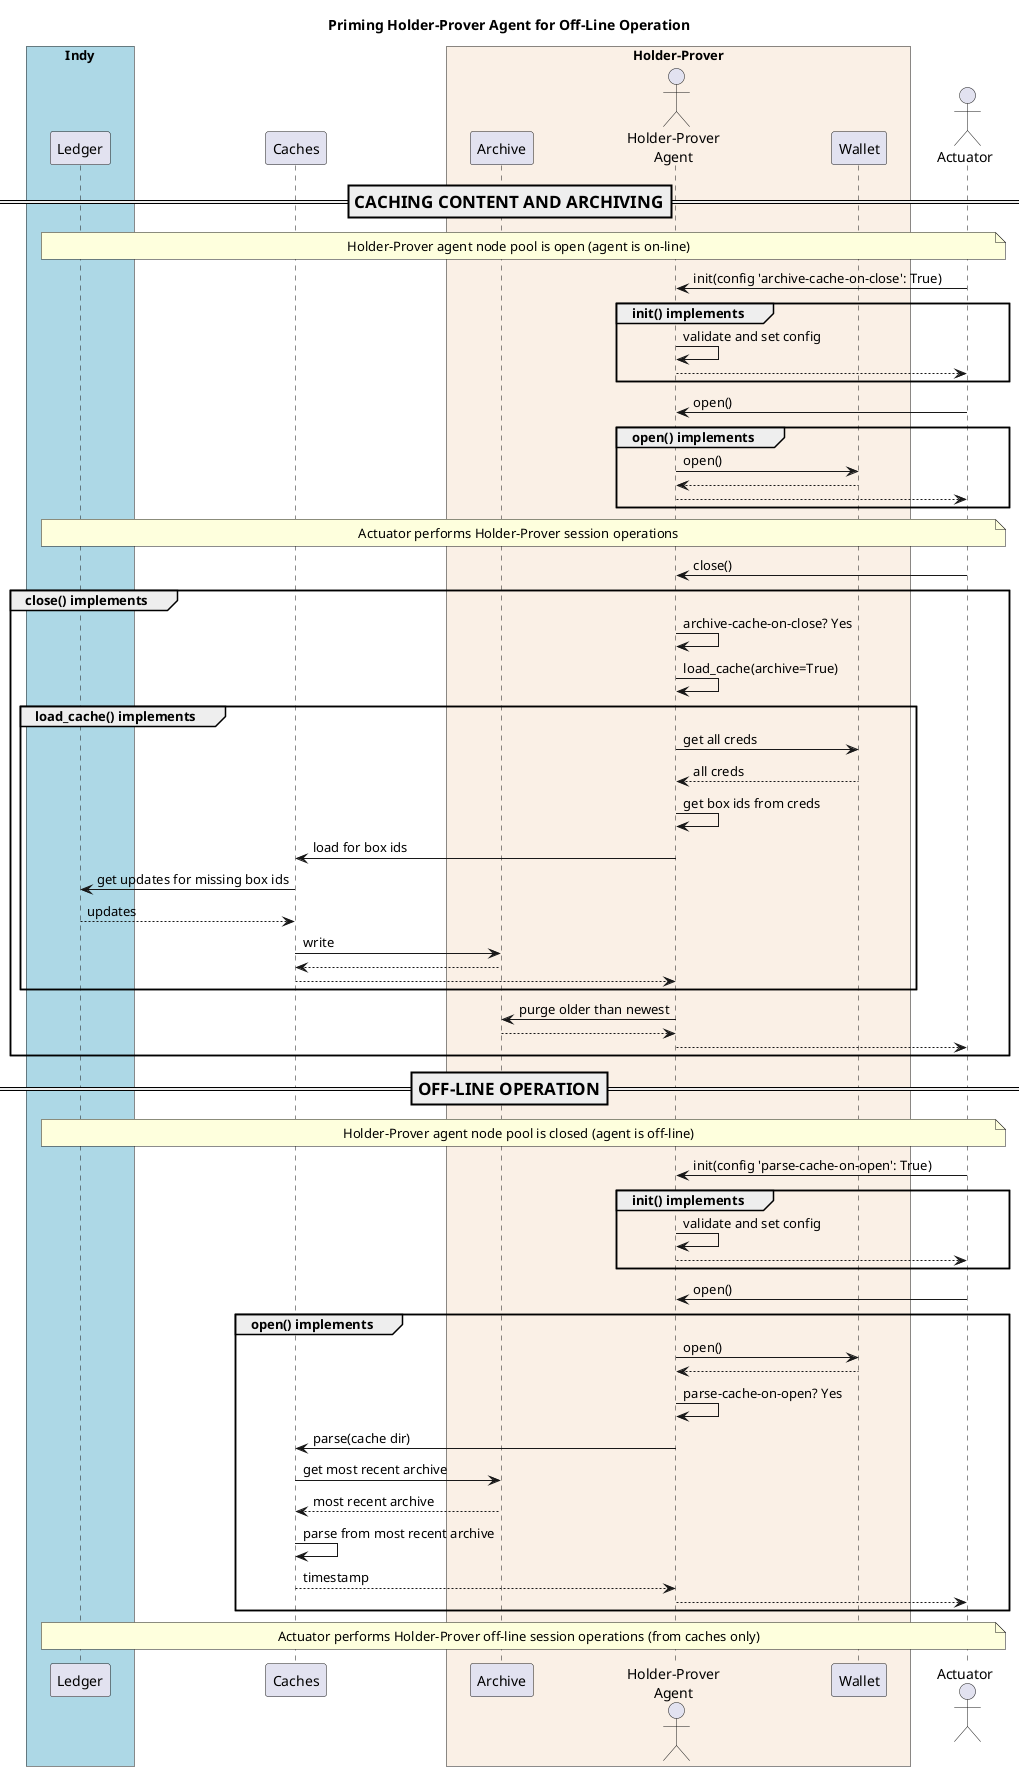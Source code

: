 @startuml
/'
Copyright 2017-2018 Government of Canada - Public Services and Procurement Canada - buyandsell.gc.ca

Licensed under the Apache License, Version 2.0 (the "License");
you may not use this file except in compliance with the License.
You may obtain a copy of the License at

http://www.apache.org/licenses/LICENSE-2.0

Unless required by applicable law or agreed to in writing, software
distributed under the License is distributed on an "AS IS" BASIS,
WITHOUT WARRANTIES OR CONDITIONS OF ANY KIND, either express or implied.
See the License for the specific language governing permissions and
limitations under the License.
'/

skinparam ParticipantPadding 20
skinparam BoxPadding 20

title Priming Holder-Prover Agent for Off-Line Operation

box "Indy" #LightBlue
    participant "Ledger" as ledger
endbox

participant "Caches" as caches
box "Holder-Prover" #Linen
    participant "Archive" as archive
    actor "Holder-Prover\nAgent" as hpag
    participant "Wallet" as wallet
endbox

actor "Actuator" as ator

=== CACHING CONTENT AND ARCHIVING ==
note over ledger, ator
    Holder-Prover agent node pool is open (agent is on-line)
endnote

ator -> hpag: init(config 'archive-cache-on-close': True)
group init() implements
    hpag -> hpag: validate and set config
    hpag --> ator:
end
ator -> hpag: open()
group open() implements
    hpag -> wallet: open()
    wallet --> hpag:
    hpag --> ator:
end

note over ledger, ator
    Actuator performs Holder-Prover session operations
endnote

ator -> hpag: close()
group close() implements
    hpag -> hpag: archive-cache-on-close? Yes
    hpag -> hpag: load_cache(archive=True)
    group load_cache() implements
        hpag -> wallet: get all creds
        wallet --> hpag: all creds
        hpag -> hpag: get box ids from creds
        hpag -> caches: load for box ids
        caches -> ledger: get updates for missing box ids
        ledger --> caches: updates
        caches -> archive: write
        archive --> caches:
        caches --> hpag:
    end
    hpag -> archive: purge older than newest
    archive --> hpag:
    hpag --> ator:
end

=== OFF-LINE OPERATION ==
note over ledger, ator
    Holder-Prover agent node pool is closed (agent is off-line)
endnote

ator -> hpag: init(config 'parse-cache-on-open': True)
group init() implements
    hpag -> hpag: validate and set config
    hpag --> ator:
end
ator -> hpag: open()
group open() implements
    hpag -> wallet: open()
    wallet --> hpag:
    hpag -> hpag: parse-cache-on-open? Yes
    hpag -> caches: parse(cache dir)
    caches -> archive: get most recent archive
    archive --> caches: most recent archive
    caches -> caches: parse from most recent archive
    caches --> hpag: timestamp
    hpag --> ator:
end

note over ledger, ator
    Actuator performs Holder-Prover off-line session operations (from caches only)
endnote

@enduml
